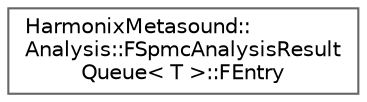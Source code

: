 digraph "Graphical Class Hierarchy"
{
 // INTERACTIVE_SVG=YES
 // LATEX_PDF_SIZE
  bgcolor="transparent";
  edge [fontname=Helvetica,fontsize=10,labelfontname=Helvetica,labelfontsize=10];
  node [fontname=Helvetica,fontsize=10,shape=box,height=0.2,width=0.4];
  rankdir="LR";
  Node0 [id="Node000000",label="HarmonixMetasound::\lAnalysis::FSpmcAnalysisResult\lQueue\< T \>::FEntry",height=0.2,width=0.4,color="grey40", fillcolor="white", style="filled",URL="$db/dbf/structHarmonixMetasound_1_1Analysis_1_1FSpmcAnalysisResultQueue_1_1FEntry.html",tooltip=" "];
}
